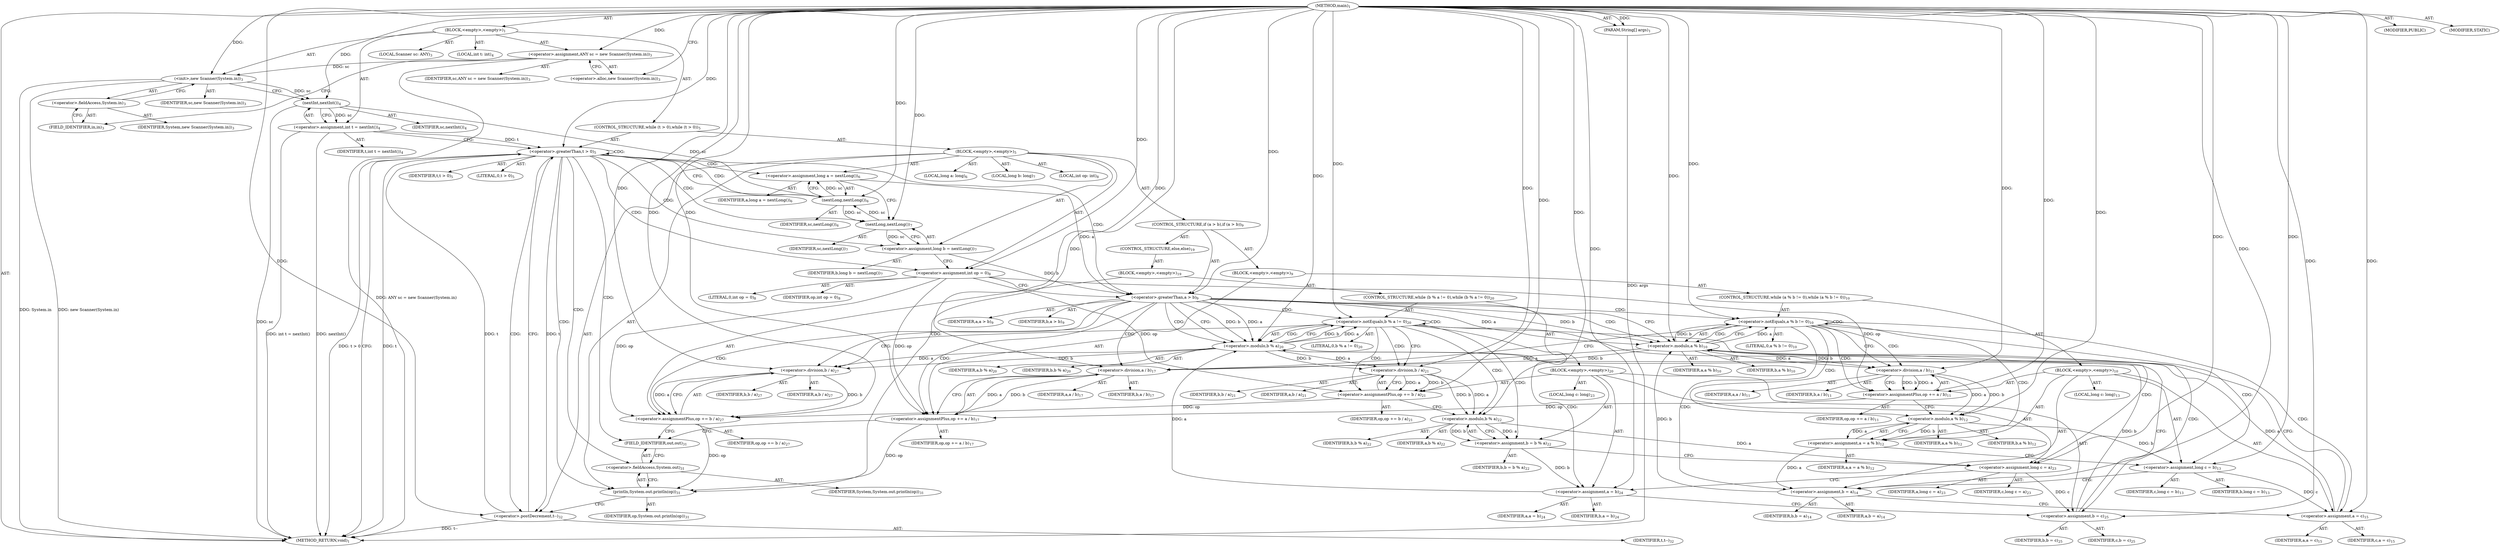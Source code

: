 digraph "main" {  
"19" [label = <(METHOD,main)<SUB>1</SUB>> ]
"20" [label = <(PARAM,String[] args)<SUB>1</SUB>> ]
"21" [label = <(BLOCK,&lt;empty&gt;,&lt;empty&gt;)<SUB>1</SUB>> ]
"4" [label = <(LOCAL,Scanner sc: ANY)<SUB>3</SUB>> ]
"22" [label = <(&lt;operator&gt;.assignment,ANY sc = new Scanner(System.in))<SUB>3</SUB>> ]
"23" [label = <(IDENTIFIER,sc,ANY sc = new Scanner(System.in))<SUB>3</SUB>> ]
"24" [label = <(&lt;operator&gt;.alloc,new Scanner(System.in))<SUB>3</SUB>> ]
"25" [label = <(&lt;init&gt;,new Scanner(System.in))<SUB>3</SUB>> ]
"3" [label = <(IDENTIFIER,sc,new Scanner(System.in))<SUB>3</SUB>> ]
"26" [label = <(&lt;operator&gt;.fieldAccess,System.in)<SUB>3</SUB>> ]
"27" [label = <(IDENTIFIER,System,new Scanner(System.in))<SUB>3</SUB>> ]
"28" [label = <(FIELD_IDENTIFIER,in,in)<SUB>3</SUB>> ]
"29" [label = <(LOCAL,int t: int)<SUB>4</SUB>> ]
"30" [label = <(&lt;operator&gt;.assignment,int t = nextInt())<SUB>4</SUB>> ]
"31" [label = <(IDENTIFIER,t,int t = nextInt())<SUB>4</SUB>> ]
"32" [label = <(nextInt,nextInt())<SUB>4</SUB>> ]
"33" [label = <(IDENTIFIER,sc,nextInt())<SUB>4</SUB>> ]
"34" [label = <(CONTROL_STRUCTURE,while (t &gt; 0),while (t &gt; 0))<SUB>5</SUB>> ]
"35" [label = <(&lt;operator&gt;.greaterThan,t &gt; 0)<SUB>5</SUB>> ]
"36" [label = <(IDENTIFIER,t,t &gt; 0)<SUB>5</SUB>> ]
"37" [label = <(LITERAL,0,t &gt; 0)<SUB>5</SUB>> ]
"38" [label = <(BLOCK,&lt;empty&gt;,&lt;empty&gt;)<SUB>5</SUB>> ]
"39" [label = <(LOCAL,long a: long)<SUB>6</SUB>> ]
"40" [label = <(&lt;operator&gt;.assignment,long a = nextLong())<SUB>6</SUB>> ]
"41" [label = <(IDENTIFIER,a,long a = nextLong())<SUB>6</SUB>> ]
"42" [label = <(nextLong,nextLong())<SUB>6</SUB>> ]
"43" [label = <(IDENTIFIER,sc,nextLong())<SUB>6</SUB>> ]
"44" [label = <(LOCAL,long b: long)<SUB>7</SUB>> ]
"45" [label = <(&lt;operator&gt;.assignment,long b = nextLong())<SUB>7</SUB>> ]
"46" [label = <(IDENTIFIER,b,long b = nextLong())<SUB>7</SUB>> ]
"47" [label = <(nextLong,nextLong())<SUB>7</SUB>> ]
"48" [label = <(IDENTIFIER,sc,nextLong())<SUB>7</SUB>> ]
"49" [label = <(LOCAL,int op: int)<SUB>8</SUB>> ]
"50" [label = <(&lt;operator&gt;.assignment,int op = 0)<SUB>8</SUB>> ]
"51" [label = <(IDENTIFIER,op,int op = 0)<SUB>8</SUB>> ]
"52" [label = <(LITERAL,0,int op = 0)<SUB>8</SUB>> ]
"53" [label = <(CONTROL_STRUCTURE,if (a &gt; b),if (a &gt; b))<SUB>9</SUB>> ]
"54" [label = <(&lt;operator&gt;.greaterThan,a &gt; b)<SUB>9</SUB>> ]
"55" [label = <(IDENTIFIER,a,a &gt; b)<SUB>9</SUB>> ]
"56" [label = <(IDENTIFIER,b,a &gt; b)<SUB>9</SUB>> ]
"57" [label = <(BLOCK,&lt;empty&gt;,&lt;empty&gt;)<SUB>9</SUB>> ]
"58" [label = <(CONTROL_STRUCTURE,while (a % b != 0),while (a % b != 0))<SUB>10</SUB>> ]
"59" [label = <(&lt;operator&gt;.notEquals,a % b != 0)<SUB>10</SUB>> ]
"60" [label = <(&lt;operator&gt;.modulo,a % b)<SUB>10</SUB>> ]
"61" [label = <(IDENTIFIER,a,a % b)<SUB>10</SUB>> ]
"62" [label = <(IDENTIFIER,b,a % b)<SUB>10</SUB>> ]
"63" [label = <(LITERAL,0,a % b != 0)<SUB>10</SUB>> ]
"64" [label = <(BLOCK,&lt;empty&gt;,&lt;empty&gt;)<SUB>10</SUB>> ]
"65" [label = <(&lt;operator&gt;.assignmentPlus,op += a / b)<SUB>11</SUB>> ]
"66" [label = <(IDENTIFIER,op,op += a / b)<SUB>11</SUB>> ]
"67" [label = <(&lt;operator&gt;.division,a / b)<SUB>11</SUB>> ]
"68" [label = <(IDENTIFIER,a,a / b)<SUB>11</SUB>> ]
"69" [label = <(IDENTIFIER,b,a / b)<SUB>11</SUB>> ]
"70" [label = <(&lt;operator&gt;.assignment,a = a % b)<SUB>12</SUB>> ]
"71" [label = <(IDENTIFIER,a,a = a % b)<SUB>12</SUB>> ]
"72" [label = <(&lt;operator&gt;.modulo,a % b)<SUB>12</SUB>> ]
"73" [label = <(IDENTIFIER,a,a % b)<SUB>12</SUB>> ]
"74" [label = <(IDENTIFIER,b,a % b)<SUB>12</SUB>> ]
"75" [label = <(LOCAL,long c: long)<SUB>13</SUB>> ]
"76" [label = <(&lt;operator&gt;.assignment,long c = b)<SUB>13</SUB>> ]
"77" [label = <(IDENTIFIER,c,long c = b)<SUB>13</SUB>> ]
"78" [label = <(IDENTIFIER,b,long c = b)<SUB>13</SUB>> ]
"79" [label = <(&lt;operator&gt;.assignment,b = a)<SUB>14</SUB>> ]
"80" [label = <(IDENTIFIER,b,b = a)<SUB>14</SUB>> ]
"81" [label = <(IDENTIFIER,a,b = a)<SUB>14</SUB>> ]
"82" [label = <(&lt;operator&gt;.assignment,a = c)<SUB>15</SUB>> ]
"83" [label = <(IDENTIFIER,a,a = c)<SUB>15</SUB>> ]
"84" [label = <(IDENTIFIER,c,a = c)<SUB>15</SUB>> ]
"85" [label = <(&lt;operator&gt;.assignmentPlus,op += a / b)<SUB>17</SUB>> ]
"86" [label = <(IDENTIFIER,op,op += a / b)<SUB>17</SUB>> ]
"87" [label = <(&lt;operator&gt;.division,a / b)<SUB>17</SUB>> ]
"88" [label = <(IDENTIFIER,a,a / b)<SUB>17</SUB>> ]
"89" [label = <(IDENTIFIER,b,a / b)<SUB>17</SUB>> ]
"90" [label = <(CONTROL_STRUCTURE,else,else)<SUB>19</SUB>> ]
"91" [label = <(BLOCK,&lt;empty&gt;,&lt;empty&gt;)<SUB>19</SUB>> ]
"92" [label = <(CONTROL_STRUCTURE,while (b % a != 0),while (b % a != 0))<SUB>20</SUB>> ]
"93" [label = <(&lt;operator&gt;.notEquals,b % a != 0)<SUB>20</SUB>> ]
"94" [label = <(&lt;operator&gt;.modulo,b % a)<SUB>20</SUB>> ]
"95" [label = <(IDENTIFIER,b,b % a)<SUB>20</SUB>> ]
"96" [label = <(IDENTIFIER,a,b % a)<SUB>20</SUB>> ]
"97" [label = <(LITERAL,0,b % a != 0)<SUB>20</SUB>> ]
"98" [label = <(BLOCK,&lt;empty&gt;,&lt;empty&gt;)<SUB>20</SUB>> ]
"99" [label = <(&lt;operator&gt;.assignmentPlus,op += b / a)<SUB>21</SUB>> ]
"100" [label = <(IDENTIFIER,op,op += b / a)<SUB>21</SUB>> ]
"101" [label = <(&lt;operator&gt;.division,b / a)<SUB>21</SUB>> ]
"102" [label = <(IDENTIFIER,b,b / a)<SUB>21</SUB>> ]
"103" [label = <(IDENTIFIER,a,b / a)<SUB>21</SUB>> ]
"104" [label = <(&lt;operator&gt;.assignment,b = b % a)<SUB>22</SUB>> ]
"105" [label = <(IDENTIFIER,b,b = b % a)<SUB>22</SUB>> ]
"106" [label = <(&lt;operator&gt;.modulo,b % a)<SUB>22</SUB>> ]
"107" [label = <(IDENTIFIER,b,b % a)<SUB>22</SUB>> ]
"108" [label = <(IDENTIFIER,a,b % a)<SUB>22</SUB>> ]
"109" [label = <(LOCAL,long c: long)<SUB>23</SUB>> ]
"110" [label = <(&lt;operator&gt;.assignment,long c = a)<SUB>23</SUB>> ]
"111" [label = <(IDENTIFIER,c,long c = a)<SUB>23</SUB>> ]
"112" [label = <(IDENTIFIER,a,long c = a)<SUB>23</SUB>> ]
"113" [label = <(&lt;operator&gt;.assignment,a = b)<SUB>24</SUB>> ]
"114" [label = <(IDENTIFIER,a,a = b)<SUB>24</SUB>> ]
"115" [label = <(IDENTIFIER,b,a = b)<SUB>24</SUB>> ]
"116" [label = <(&lt;operator&gt;.assignment,b = c)<SUB>25</SUB>> ]
"117" [label = <(IDENTIFIER,b,b = c)<SUB>25</SUB>> ]
"118" [label = <(IDENTIFIER,c,b = c)<SUB>25</SUB>> ]
"119" [label = <(&lt;operator&gt;.assignmentPlus,op += b / a)<SUB>27</SUB>> ]
"120" [label = <(IDENTIFIER,op,op += b / a)<SUB>27</SUB>> ]
"121" [label = <(&lt;operator&gt;.division,b / a)<SUB>27</SUB>> ]
"122" [label = <(IDENTIFIER,b,b / a)<SUB>27</SUB>> ]
"123" [label = <(IDENTIFIER,a,b / a)<SUB>27</SUB>> ]
"124" [label = <(println,System.out.println(op))<SUB>31</SUB>> ]
"125" [label = <(&lt;operator&gt;.fieldAccess,System.out)<SUB>31</SUB>> ]
"126" [label = <(IDENTIFIER,System,System.out.println(op))<SUB>31</SUB>> ]
"127" [label = <(FIELD_IDENTIFIER,out,out)<SUB>31</SUB>> ]
"128" [label = <(IDENTIFIER,op,System.out.println(op))<SUB>31</SUB>> ]
"129" [label = <(&lt;operator&gt;.postDecrement,t--)<SUB>32</SUB>> ]
"130" [label = <(IDENTIFIER,t,t--)<SUB>32</SUB>> ]
"131" [label = <(MODIFIER,PUBLIC)> ]
"132" [label = <(MODIFIER,STATIC)> ]
"133" [label = <(METHOD_RETURN,void)<SUB>1</SUB>> ]
  "19" -> "20"  [ label = "AST: "] 
  "19" -> "21"  [ label = "AST: "] 
  "19" -> "131"  [ label = "AST: "] 
  "19" -> "132"  [ label = "AST: "] 
  "19" -> "133"  [ label = "AST: "] 
  "21" -> "4"  [ label = "AST: "] 
  "21" -> "22"  [ label = "AST: "] 
  "21" -> "25"  [ label = "AST: "] 
  "21" -> "29"  [ label = "AST: "] 
  "21" -> "30"  [ label = "AST: "] 
  "21" -> "34"  [ label = "AST: "] 
  "22" -> "23"  [ label = "AST: "] 
  "22" -> "24"  [ label = "AST: "] 
  "25" -> "3"  [ label = "AST: "] 
  "25" -> "26"  [ label = "AST: "] 
  "26" -> "27"  [ label = "AST: "] 
  "26" -> "28"  [ label = "AST: "] 
  "30" -> "31"  [ label = "AST: "] 
  "30" -> "32"  [ label = "AST: "] 
  "32" -> "33"  [ label = "AST: "] 
  "34" -> "35"  [ label = "AST: "] 
  "34" -> "38"  [ label = "AST: "] 
  "35" -> "36"  [ label = "AST: "] 
  "35" -> "37"  [ label = "AST: "] 
  "38" -> "39"  [ label = "AST: "] 
  "38" -> "40"  [ label = "AST: "] 
  "38" -> "44"  [ label = "AST: "] 
  "38" -> "45"  [ label = "AST: "] 
  "38" -> "49"  [ label = "AST: "] 
  "38" -> "50"  [ label = "AST: "] 
  "38" -> "53"  [ label = "AST: "] 
  "38" -> "124"  [ label = "AST: "] 
  "38" -> "129"  [ label = "AST: "] 
  "40" -> "41"  [ label = "AST: "] 
  "40" -> "42"  [ label = "AST: "] 
  "42" -> "43"  [ label = "AST: "] 
  "45" -> "46"  [ label = "AST: "] 
  "45" -> "47"  [ label = "AST: "] 
  "47" -> "48"  [ label = "AST: "] 
  "50" -> "51"  [ label = "AST: "] 
  "50" -> "52"  [ label = "AST: "] 
  "53" -> "54"  [ label = "AST: "] 
  "53" -> "57"  [ label = "AST: "] 
  "53" -> "90"  [ label = "AST: "] 
  "54" -> "55"  [ label = "AST: "] 
  "54" -> "56"  [ label = "AST: "] 
  "57" -> "58"  [ label = "AST: "] 
  "57" -> "85"  [ label = "AST: "] 
  "58" -> "59"  [ label = "AST: "] 
  "58" -> "64"  [ label = "AST: "] 
  "59" -> "60"  [ label = "AST: "] 
  "59" -> "63"  [ label = "AST: "] 
  "60" -> "61"  [ label = "AST: "] 
  "60" -> "62"  [ label = "AST: "] 
  "64" -> "65"  [ label = "AST: "] 
  "64" -> "70"  [ label = "AST: "] 
  "64" -> "75"  [ label = "AST: "] 
  "64" -> "76"  [ label = "AST: "] 
  "64" -> "79"  [ label = "AST: "] 
  "64" -> "82"  [ label = "AST: "] 
  "65" -> "66"  [ label = "AST: "] 
  "65" -> "67"  [ label = "AST: "] 
  "67" -> "68"  [ label = "AST: "] 
  "67" -> "69"  [ label = "AST: "] 
  "70" -> "71"  [ label = "AST: "] 
  "70" -> "72"  [ label = "AST: "] 
  "72" -> "73"  [ label = "AST: "] 
  "72" -> "74"  [ label = "AST: "] 
  "76" -> "77"  [ label = "AST: "] 
  "76" -> "78"  [ label = "AST: "] 
  "79" -> "80"  [ label = "AST: "] 
  "79" -> "81"  [ label = "AST: "] 
  "82" -> "83"  [ label = "AST: "] 
  "82" -> "84"  [ label = "AST: "] 
  "85" -> "86"  [ label = "AST: "] 
  "85" -> "87"  [ label = "AST: "] 
  "87" -> "88"  [ label = "AST: "] 
  "87" -> "89"  [ label = "AST: "] 
  "90" -> "91"  [ label = "AST: "] 
  "91" -> "92"  [ label = "AST: "] 
  "91" -> "119"  [ label = "AST: "] 
  "92" -> "93"  [ label = "AST: "] 
  "92" -> "98"  [ label = "AST: "] 
  "93" -> "94"  [ label = "AST: "] 
  "93" -> "97"  [ label = "AST: "] 
  "94" -> "95"  [ label = "AST: "] 
  "94" -> "96"  [ label = "AST: "] 
  "98" -> "99"  [ label = "AST: "] 
  "98" -> "104"  [ label = "AST: "] 
  "98" -> "109"  [ label = "AST: "] 
  "98" -> "110"  [ label = "AST: "] 
  "98" -> "113"  [ label = "AST: "] 
  "98" -> "116"  [ label = "AST: "] 
  "99" -> "100"  [ label = "AST: "] 
  "99" -> "101"  [ label = "AST: "] 
  "101" -> "102"  [ label = "AST: "] 
  "101" -> "103"  [ label = "AST: "] 
  "104" -> "105"  [ label = "AST: "] 
  "104" -> "106"  [ label = "AST: "] 
  "106" -> "107"  [ label = "AST: "] 
  "106" -> "108"  [ label = "AST: "] 
  "110" -> "111"  [ label = "AST: "] 
  "110" -> "112"  [ label = "AST: "] 
  "113" -> "114"  [ label = "AST: "] 
  "113" -> "115"  [ label = "AST: "] 
  "116" -> "117"  [ label = "AST: "] 
  "116" -> "118"  [ label = "AST: "] 
  "119" -> "120"  [ label = "AST: "] 
  "119" -> "121"  [ label = "AST: "] 
  "121" -> "122"  [ label = "AST: "] 
  "121" -> "123"  [ label = "AST: "] 
  "124" -> "125"  [ label = "AST: "] 
  "124" -> "128"  [ label = "AST: "] 
  "125" -> "126"  [ label = "AST: "] 
  "125" -> "127"  [ label = "AST: "] 
  "129" -> "130"  [ label = "AST: "] 
  "22" -> "28"  [ label = "CFG: "] 
  "25" -> "32"  [ label = "CFG: "] 
  "30" -> "35"  [ label = "CFG: "] 
  "24" -> "22"  [ label = "CFG: "] 
  "26" -> "25"  [ label = "CFG: "] 
  "32" -> "30"  [ label = "CFG: "] 
  "35" -> "133"  [ label = "CFG: "] 
  "35" -> "42"  [ label = "CFG: "] 
  "28" -> "26"  [ label = "CFG: "] 
  "40" -> "47"  [ label = "CFG: "] 
  "45" -> "50"  [ label = "CFG: "] 
  "50" -> "54"  [ label = "CFG: "] 
  "124" -> "129"  [ label = "CFG: "] 
  "129" -> "35"  [ label = "CFG: "] 
  "42" -> "40"  [ label = "CFG: "] 
  "47" -> "45"  [ label = "CFG: "] 
  "54" -> "60"  [ label = "CFG: "] 
  "54" -> "94"  [ label = "CFG: "] 
  "125" -> "124"  [ label = "CFG: "] 
  "85" -> "127"  [ label = "CFG: "] 
  "127" -> "125"  [ label = "CFG: "] 
  "59" -> "67"  [ label = "CFG: "] 
  "59" -> "87"  [ label = "CFG: "] 
  "87" -> "85"  [ label = "CFG: "] 
  "119" -> "127"  [ label = "CFG: "] 
  "60" -> "59"  [ label = "CFG: "] 
  "65" -> "72"  [ label = "CFG: "] 
  "70" -> "76"  [ label = "CFG: "] 
  "76" -> "79"  [ label = "CFG: "] 
  "79" -> "82"  [ label = "CFG: "] 
  "82" -> "60"  [ label = "CFG: "] 
  "93" -> "101"  [ label = "CFG: "] 
  "93" -> "121"  [ label = "CFG: "] 
  "121" -> "119"  [ label = "CFG: "] 
  "67" -> "65"  [ label = "CFG: "] 
  "72" -> "70"  [ label = "CFG: "] 
  "94" -> "93"  [ label = "CFG: "] 
  "99" -> "106"  [ label = "CFG: "] 
  "104" -> "110"  [ label = "CFG: "] 
  "110" -> "113"  [ label = "CFG: "] 
  "113" -> "116"  [ label = "CFG: "] 
  "116" -> "94"  [ label = "CFG: "] 
  "101" -> "99"  [ label = "CFG: "] 
  "106" -> "104"  [ label = "CFG: "] 
  "19" -> "24"  [ label = "CFG: "] 
  "20" -> "133"  [ label = "DDG: args"] 
  "22" -> "133"  [ label = "DDG: ANY sc = new Scanner(System.in)"] 
  "25" -> "133"  [ label = "DDG: System.in"] 
  "25" -> "133"  [ label = "DDG: new Scanner(System.in)"] 
  "32" -> "133"  [ label = "DDG: sc"] 
  "30" -> "133"  [ label = "DDG: nextInt()"] 
  "30" -> "133"  [ label = "DDG: int t = nextInt()"] 
  "35" -> "133"  [ label = "DDG: t"] 
  "35" -> "133"  [ label = "DDG: t &gt; 0"] 
  "129" -> "133"  [ label = "DDG: t--"] 
  "19" -> "20"  [ label = "DDG: "] 
  "19" -> "22"  [ label = "DDG: "] 
  "32" -> "30"  [ label = "DDG: sc"] 
  "22" -> "25"  [ label = "DDG: sc"] 
  "19" -> "25"  [ label = "DDG: "] 
  "25" -> "32"  [ label = "DDG: sc"] 
  "19" -> "32"  [ label = "DDG: "] 
  "30" -> "35"  [ label = "DDG: t"] 
  "129" -> "35"  [ label = "DDG: t"] 
  "19" -> "35"  [ label = "DDG: "] 
  "42" -> "40"  [ label = "DDG: sc"] 
  "47" -> "45"  [ label = "DDG: sc"] 
  "19" -> "50"  [ label = "DDG: "] 
  "119" -> "124"  [ label = "DDG: op"] 
  "85" -> "124"  [ label = "DDG: op"] 
  "19" -> "124"  [ label = "DDG: "] 
  "35" -> "129"  [ label = "DDG: t"] 
  "19" -> "129"  [ label = "DDG: "] 
  "32" -> "42"  [ label = "DDG: sc"] 
  "47" -> "42"  [ label = "DDG: sc"] 
  "19" -> "42"  [ label = "DDG: "] 
  "42" -> "47"  [ label = "DDG: sc"] 
  "19" -> "47"  [ label = "DDG: "] 
  "40" -> "54"  [ label = "DDG: a"] 
  "19" -> "54"  [ label = "DDG: "] 
  "45" -> "54"  [ label = "DDG: b"] 
  "87" -> "85"  [ label = "DDG: a"] 
  "87" -> "85"  [ label = "DDG: b"] 
  "50" -> "85"  [ label = "DDG: op"] 
  "65" -> "85"  [ label = "DDG: op"] 
  "19" -> "85"  [ label = "DDG: "] 
  "121" -> "119"  [ label = "DDG: b"] 
  "121" -> "119"  [ label = "DDG: a"] 
  "60" -> "59"  [ label = "DDG: a"] 
  "60" -> "59"  [ label = "DDG: b"] 
  "19" -> "59"  [ label = "DDG: "] 
  "67" -> "65"  [ label = "DDG: a"] 
  "67" -> "65"  [ label = "DDG: b"] 
  "72" -> "70"  [ label = "DDG: a"] 
  "72" -> "70"  [ label = "DDG: b"] 
  "72" -> "76"  [ label = "DDG: b"] 
  "19" -> "76"  [ label = "DDG: "] 
  "70" -> "79"  [ label = "DDG: a"] 
  "19" -> "79"  [ label = "DDG: "] 
  "76" -> "82"  [ label = "DDG: c"] 
  "19" -> "82"  [ label = "DDG: "] 
  "60" -> "87"  [ label = "DDG: a"] 
  "19" -> "87"  [ label = "DDG: "] 
  "60" -> "87"  [ label = "DDG: b"] 
  "50" -> "119"  [ label = "DDG: op"] 
  "99" -> "119"  [ label = "DDG: op"] 
  "19" -> "119"  [ label = "DDG: "] 
  "54" -> "60"  [ label = "DDG: a"] 
  "82" -> "60"  [ label = "DDG: a"] 
  "19" -> "60"  [ label = "DDG: "] 
  "54" -> "60"  [ label = "DDG: b"] 
  "79" -> "60"  [ label = "DDG: b"] 
  "50" -> "65"  [ label = "DDG: op"] 
  "19" -> "65"  [ label = "DDG: "] 
  "94" -> "93"  [ label = "DDG: b"] 
  "94" -> "93"  [ label = "DDG: a"] 
  "19" -> "93"  [ label = "DDG: "] 
  "101" -> "99"  [ label = "DDG: b"] 
  "101" -> "99"  [ label = "DDG: a"] 
  "106" -> "104"  [ label = "DDG: b"] 
  "106" -> "104"  [ label = "DDG: a"] 
  "106" -> "110"  [ label = "DDG: a"] 
  "19" -> "110"  [ label = "DDG: "] 
  "104" -> "113"  [ label = "DDG: b"] 
  "19" -> "113"  [ label = "DDG: "] 
  "110" -> "116"  [ label = "DDG: c"] 
  "19" -> "116"  [ label = "DDG: "] 
  "94" -> "121"  [ label = "DDG: b"] 
  "19" -> "121"  [ label = "DDG: "] 
  "94" -> "121"  [ label = "DDG: a"] 
  "60" -> "67"  [ label = "DDG: a"] 
  "19" -> "67"  [ label = "DDG: "] 
  "60" -> "67"  [ label = "DDG: b"] 
  "67" -> "72"  [ label = "DDG: a"] 
  "19" -> "72"  [ label = "DDG: "] 
  "67" -> "72"  [ label = "DDG: b"] 
  "54" -> "94"  [ label = "DDG: b"] 
  "116" -> "94"  [ label = "DDG: b"] 
  "19" -> "94"  [ label = "DDG: "] 
  "54" -> "94"  [ label = "DDG: a"] 
  "113" -> "94"  [ label = "DDG: a"] 
  "50" -> "99"  [ label = "DDG: op"] 
  "19" -> "99"  [ label = "DDG: "] 
  "94" -> "101"  [ label = "DDG: b"] 
  "19" -> "101"  [ label = "DDG: "] 
  "94" -> "101"  [ label = "DDG: a"] 
  "101" -> "106"  [ label = "DDG: b"] 
  "19" -> "106"  [ label = "DDG: "] 
  "101" -> "106"  [ label = "DDG: a"] 
  "35" -> "47"  [ label = "CDG: "] 
  "35" -> "42"  [ label = "CDG: "] 
  "35" -> "45"  [ label = "CDG: "] 
  "35" -> "40"  [ label = "CDG: "] 
  "35" -> "50"  [ label = "CDG: "] 
  "35" -> "129"  [ label = "CDG: "] 
  "35" -> "35"  [ label = "CDG: "] 
  "35" -> "54"  [ label = "CDG: "] 
  "35" -> "127"  [ label = "CDG: "] 
  "35" -> "124"  [ label = "CDG: "] 
  "35" -> "125"  [ label = "CDG: "] 
  "54" -> "94"  [ label = "CDG: "] 
  "54" -> "60"  [ label = "CDG: "] 
  "54" -> "85"  [ label = "CDG: "] 
  "54" -> "119"  [ label = "CDG: "] 
  "54" -> "121"  [ label = "CDG: "] 
  "54" -> "59"  [ label = "CDG: "] 
  "54" -> "87"  [ label = "CDG: "] 
  "54" -> "93"  [ label = "CDG: "] 
  "59" -> "60"  [ label = "CDG: "] 
  "59" -> "72"  [ label = "CDG: "] 
  "59" -> "67"  [ label = "CDG: "] 
  "59" -> "76"  [ label = "CDG: "] 
  "59" -> "65"  [ label = "CDG: "] 
  "59" -> "59"  [ label = "CDG: "] 
  "59" -> "82"  [ label = "CDG: "] 
  "59" -> "79"  [ label = "CDG: "] 
  "59" -> "70"  [ label = "CDG: "] 
  "93" -> "94"  [ label = "CDG: "] 
  "93" -> "113"  [ label = "CDG: "] 
  "93" -> "116"  [ label = "CDG: "] 
  "93" -> "99"  [ label = "CDG: "] 
  "93" -> "104"  [ label = "CDG: "] 
  "93" -> "106"  [ label = "CDG: "] 
  "93" -> "93"  [ label = "CDG: "] 
  "93" -> "101"  [ label = "CDG: "] 
  "93" -> "110"  [ label = "CDG: "] 
}
